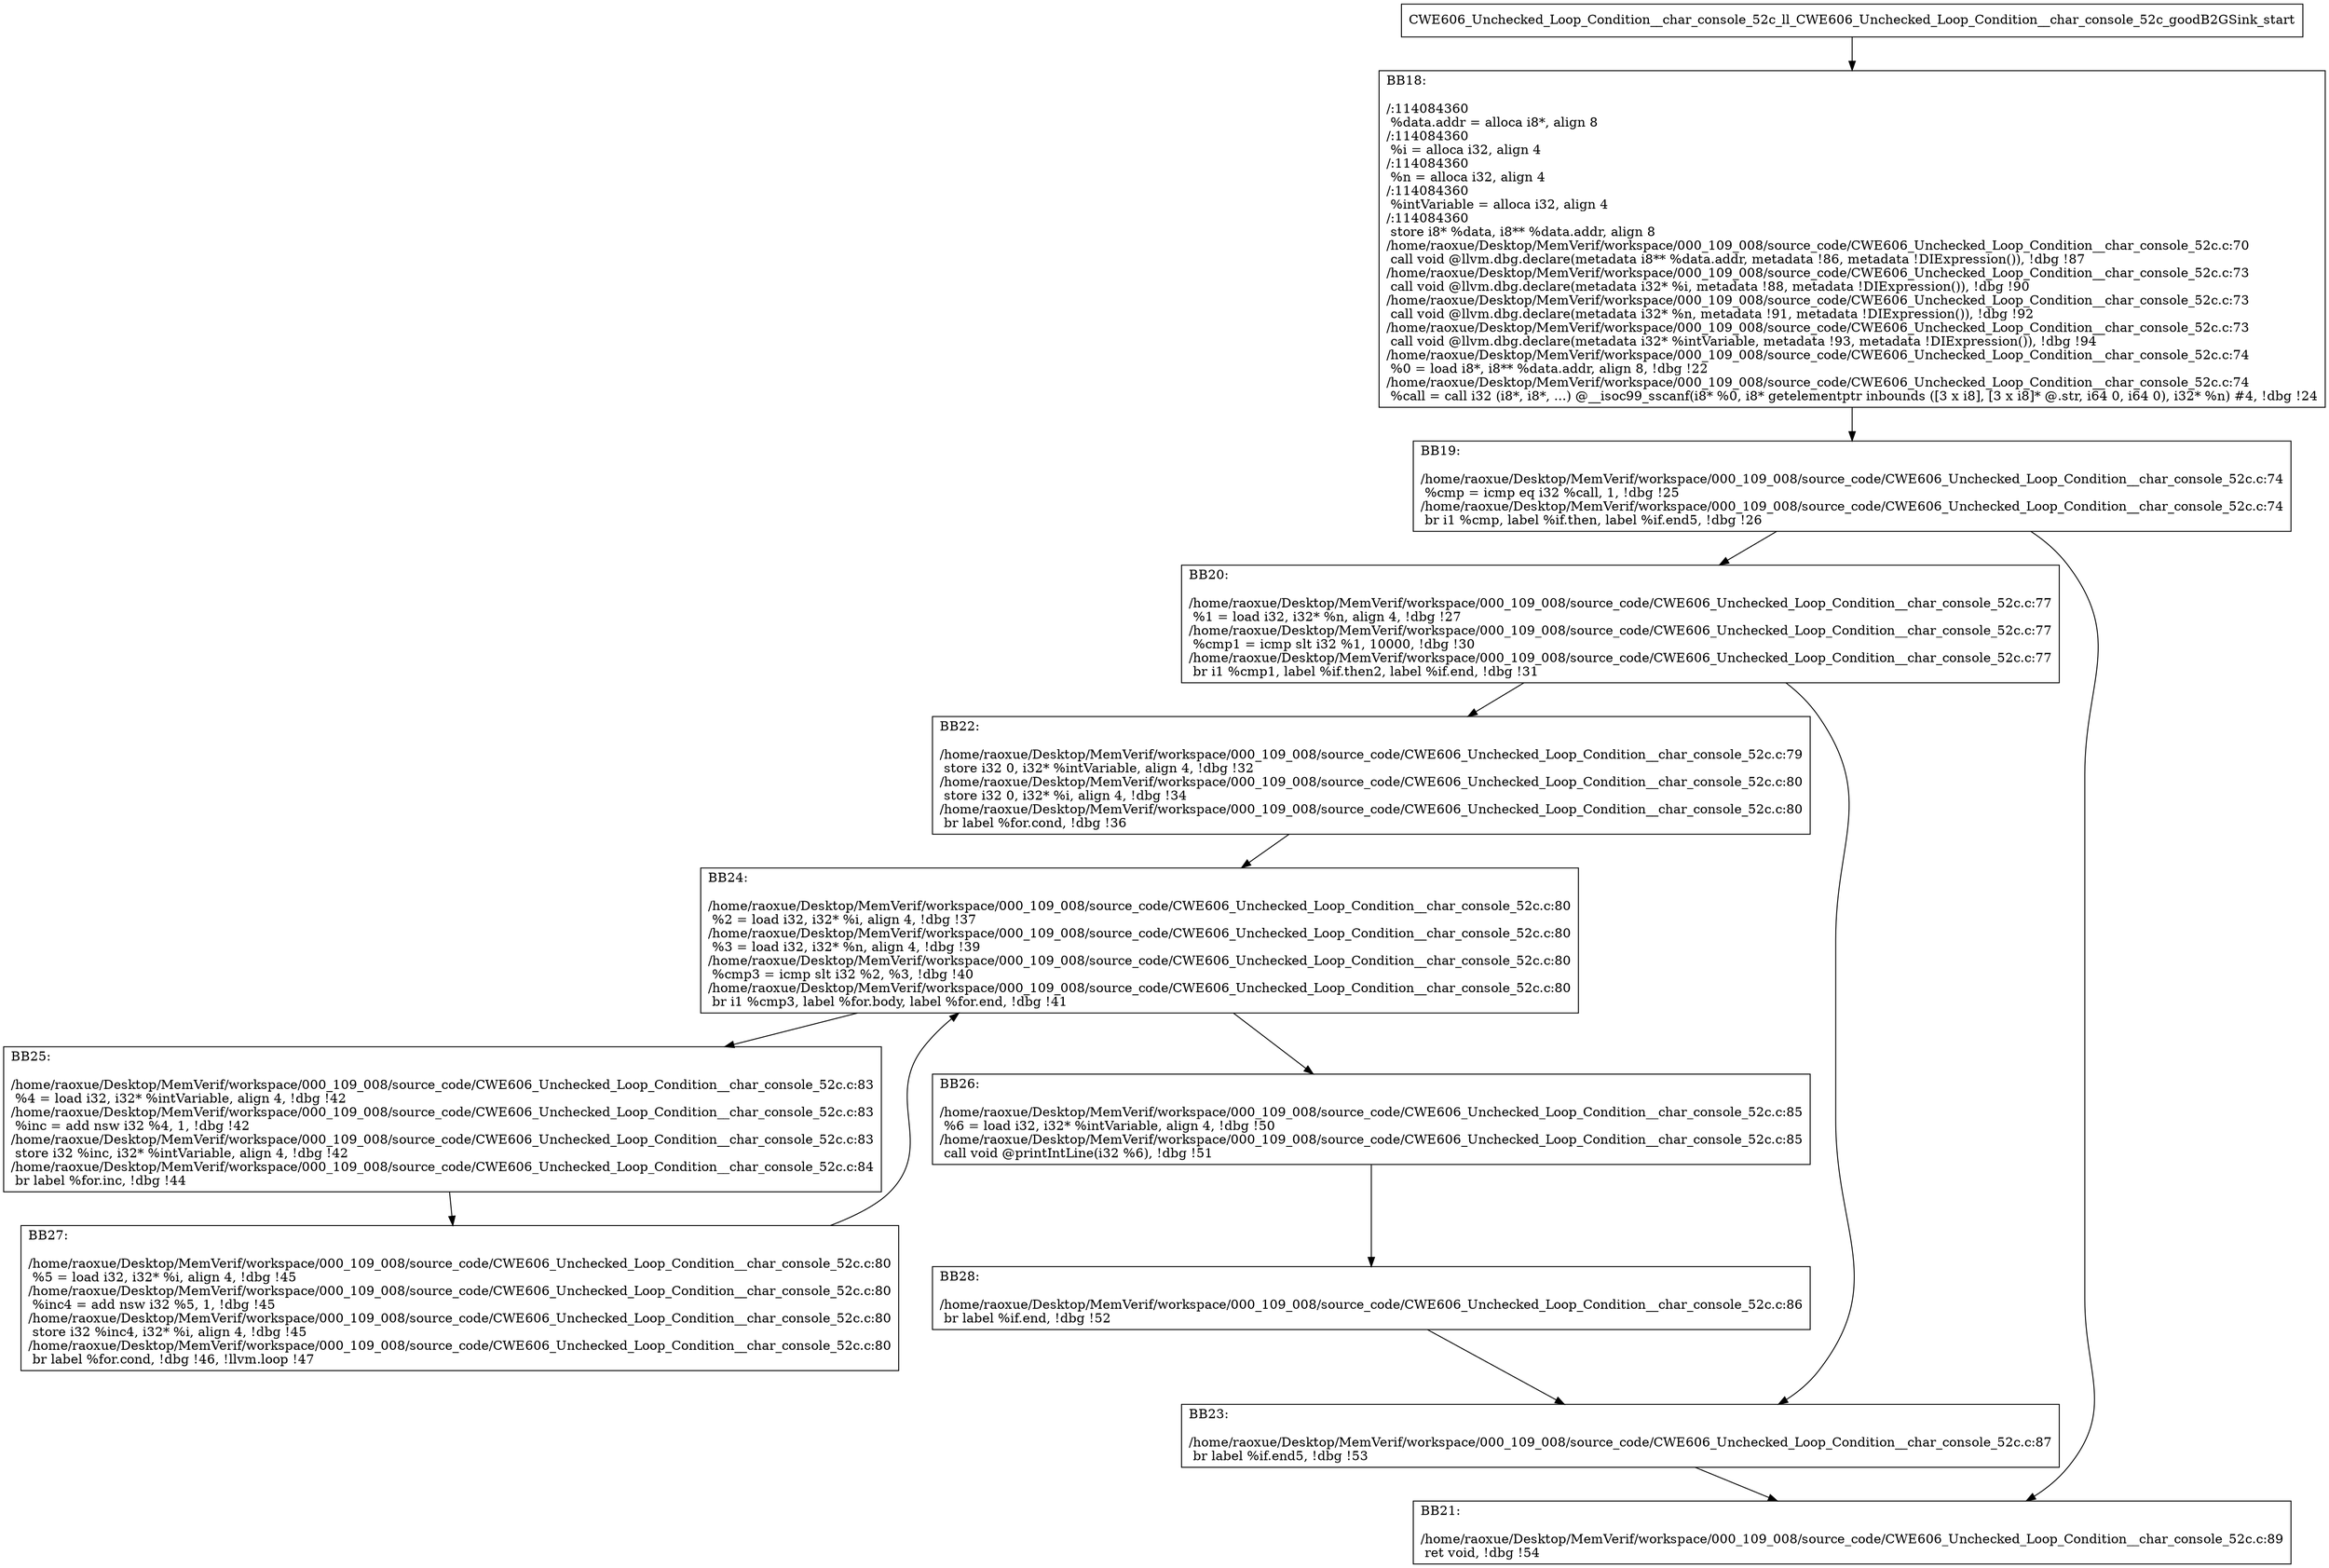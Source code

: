 digraph "CFG for'CWE606_Unchecked_Loop_Condition__char_console_52c_ll_CWE606_Unchecked_Loop_Condition__char_console_52c_goodB2GSink' function" {
	BBCWE606_Unchecked_Loop_Condition__char_console_52c_ll_CWE606_Unchecked_Loop_Condition__char_console_52c_goodB2GSink_start[shape=record,label="{CWE606_Unchecked_Loop_Condition__char_console_52c_ll_CWE606_Unchecked_Loop_Condition__char_console_52c_goodB2GSink_start}"];
	BBCWE606_Unchecked_Loop_Condition__char_console_52c_ll_CWE606_Unchecked_Loop_Condition__char_console_52c_goodB2GSink_start-> CWE606_Unchecked_Loop_Condition__char_console_52c_ll_CWE606_Unchecked_Loop_Condition__char_console_52c_goodB2GSinkBB18;
	CWE606_Unchecked_Loop_Condition__char_console_52c_ll_CWE606_Unchecked_Loop_Condition__char_console_52c_goodB2GSinkBB18 [shape=record, label="{BB18:\l\l/:114084360\l
  %data.addr = alloca i8*, align 8\l
/:114084360\l
  %i = alloca i32, align 4\l
/:114084360\l
  %n = alloca i32, align 4\l
/:114084360\l
  %intVariable = alloca i32, align 4\l
/:114084360\l
  store i8* %data, i8** %data.addr, align 8\l
/home/raoxue/Desktop/MemVerif/workspace/000_109_008/source_code/CWE606_Unchecked_Loop_Condition__char_console_52c.c:70\l
  call void @llvm.dbg.declare(metadata i8** %data.addr, metadata !86, metadata !DIExpression()), !dbg !87\l
/home/raoxue/Desktop/MemVerif/workspace/000_109_008/source_code/CWE606_Unchecked_Loop_Condition__char_console_52c.c:73\l
  call void @llvm.dbg.declare(metadata i32* %i, metadata !88, metadata !DIExpression()), !dbg !90\l
/home/raoxue/Desktop/MemVerif/workspace/000_109_008/source_code/CWE606_Unchecked_Loop_Condition__char_console_52c.c:73\l
  call void @llvm.dbg.declare(metadata i32* %n, metadata !91, metadata !DIExpression()), !dbg !92\l
/home/raoxue/Desktop/MemVerif/workspace/000_109_008/source_code/CWE606_Unchecked_Loop_Condition__char_console_52c.c:73\l
  call void @llvm.dbg.declare(metadata i32* %intVariable, metadata !93, metadata !DIExpression()), !dbg !94\l
/home/raoxue/Desktop/MemVerif/workspace/000_109_008/source_code/CWE606_Unchecked_Loop_Condition__char_console_52c.c:74\l
  %0 = load i8*, i8** %data.addr, align 8, !dbg !22\l
/home/raoxue/Desktop/MemVerif/workspace/000_109_008/source_code/CWE606_Unchecked_Loop_Condition__char_console_52c.c:74\l
  %call = call i32 (i8*, i8*, ...) @__isoc99_sscanf(i8* %0, i8* getelementptr inbounds ([3 x i8], [3 x i8]* @.str, i64 0, i64 0), i32* %n) #4, !dbg !24\l
}"];
	CWE606_Unchecked_Loop_Condition__char_console_52c_ll_CWE606_Unchecked_Loop_Condition__char_console_52c_goodB2GSinkBB18-> CWE606_Unchecked_Loop_Condition__char_console_52c_ll_CWE606_Unchecked_Loop_Condition__char_console_52c_goodB2GSinkBB19;
	CWE606_Unchecked_Loop_Condition__char_console_52c_ll_CWE606_Unchecked_Loop_Condition__char_console_52c_goodB2GSinkBB19 [shape=record, label="{BB19:\l\l/home/raoxue/Desktop/MemVerif/workspace/000_109_008/source_code/CWE606_Unchecked_Loop_Condition__char_console_52c.c:74\l
  %cmp = icmp eq i32 %call, 1, !dbg !25\l
/home/raoxue/Desktop/MemVerif/workspace/000_109_008/source_code/CWE606_Unchecked_Loop_Condition__char_console_52c.c:74\l
  br i1 %cmp, label %if.then, label %if.end5, !dbg !26\l
}"];
	CWE606_Unchecked_Loop_Condition__char_console_52c_ll_CWE606_Unchecked_Loop_Condition__char_console_52c_goodB2GSinkBB19-> CWE606_Unchecked_Loop_Condition__char_console_52c_ll_CWE606_Unchecked_Loop_Condition__char_console_52c_goodB2GSinkBB20;
	CWE606_Unchecked_Loop_Condition__char_console_52c_ll_CWE606_Unchecked_Loop_Condition__char_console_52c_goodB2GSinkBB19-> CWE606_Unchecked_Loop_Condition__char_console_52c_ll_CWE606_Unchecked_Loop_Condition__char_console_52c_goodB2GSinkBB21;
	CWE606_Unchecked_Loop_Condition__char_console_52c_ll_CWE606_Unchecked_Loop_Condition__char_console_52c_goodB2GSinkBB20 [shape=record, label="{BB20:\l\l/home/raoxue/Desktop/MemVerif/workspace/000_109_008/source_code/CWE606_Unchecked_Loop_Condition__char_console_52c.c:77\l
  %1 = load i32, i32* %n, align 4, !dbg !27\l
/home/raoxue/Desktop/MemVerif/workspace/000_109_008/source_code/CWE606_Unchecked_Loop_Condition__char_console_52c.c:77\l
  %cmp1 = icmp slt i32 %1, 10000, !dbg !30\l
/home/raoxue/Desktop/MemVerif/workspace/000_109_008/source_code/CWE606_Unchecked_Loop_Condition__char_console_52c.c:77\l
  br i1 %cmp1, label %if.then2, label %if.end, !dbg !31\l
}"];
	CWE606_Unchecked_Loop_Condition__char_console_52c_ll_CWE606_Unchecked_Loop_Condition__char_console_52c_goodB2GSinkBB20-> CWE606_Unchecked_Loop_Condition__char_console_52c_ll_CWE606_Unchecked_Loop_Condition__char_console_52c_goodB2GSinkBB22;
	CWE606_Unchecked_Loop_Condition__char_console_52c_ll_CWE606_Unchecked_Loop_Condition__char_console_52c_goodB2GSinkBB20-> CWE606_Unchecked_Loop_Condition__char_console_52c_ll_CWE606_Unchecked_Loop_Condition__char_console_52c_goodB2GSinkBB23;
	CWE606_Unchecked_Loop_Condition__char_console_52c_ll_CWE606_Unchecked_Loop_Condition__char_console_52c_goodB2GSinkBB22 [shape=record, label="{BB22:\l\l/home/raoxue/Desktop/MemVerif/workspace/000_109_008/source_code/CWE606_Unchecked_Loop_Condition__char_console_52c.c:79\l
  store i32 0, i32* %intVariable, align 4, !dbg !32\l
/home/raoxue/Desktop/MemVerif/workspace/000_109_008/source_code/CWE606_Unchecked_Loop_Condition__char_console_52c.c:80\l
  store i32 0, i32* %i, align 4, !dbg !34\l
/home/raoxue/Desktop/MemVerif/workspace/000_109_008/source_code/CWE606_Unchecked_Loop_Condition__char_console_52c.c:80\l
  br label %for.cond, !dbg !36\l
}"];
	CWE606_Unchecked_Loop_Condition__char_console_52c_ll_CWE606_Unchecked_Loop_Condition__char_console_52c_goodB2GSinkBB22-> CWE606_Unchecked_Loop_Condition__char_console_52c_ll_CWE606_Unchecked_Loop_Condition__char_console_52c_goodB2GSinkBB24;
	CWE606_Unchecked_Loop_Condition__char_console_52c_ll_CWE606_Unchecked_Loop_Condition__char_console_52c_goodB2GSinkBB24 [shape=record, label="{BB24:\l\l/home/raoxue/Desktop/MemVerif/workspace/000_109_008/source_code/CWE606_Unchecked_Loop_Condition__char_console_52c.c:80\l
  %2 = load i32, i32* %i, align 4, !dbg !37\l
/home/raoxue/Desktop/MemVerif/workspace/000_109_008/source_code/CWE606_Unchecked_Loop_Condition__char_console_52c.c:80\l
  %3 = load i32, i32* %n, align 4, !dbg !39\l
/home/raoxue/Desktop/MemVerif/workspace/000_109_008/source_code/CWE606_Unchecked_Loop_Condition__char_console_52c.c:80\l
  %cmp3 = icmp slt i32 %2, %3, !dbg !40\l
/home/raoxue/Desktop/MemVerif/workspace/000_109_008/source_code/CWE606_Unchecked_Loop_Condition__char_console_52c.c:80\l
  br i1 %cmp3, label %for.body, label %for.end, !dbg !41\l
}"];
	CWE606_Unchecked_Loop_Condition__char_console_52c_ll_CWE606_Unchecked_Loop_Condition__char_console_52c_goodB2GSinkBB24-> CWE606_Unchecked_Loop_Condition__char_console_52c_ll_CWE606_Unchecked_Loop_Condition__char_console_52c_goodB2GSinkBB25;
	CWE606_Unchecked_Loop_Condition__char_console_52c_ll_CWE606_Unchecked_Loop_Condition__char_console_52c_goodB2GSinkBB24-> CWE606_Unchecked_Loop_Condition__char_console_52c_ll_CWE606_Unchecked_Loop_Condition__char_console_52c_goodB2GSinkBB26;
	CWE606_Unchecked_Loop_Condition__char_console_52c_ll_CWE606_Unchecked_Loop_Condition__char_console_52c_goodB2GSinkBB25 [shape=record, label="{BB25:\l\l/home/raoxue/Desktop/MemVerif/workspace/000_109_008/source_code/CWE606_Unchecked_Loop_Condition__char_console_52c.c:83\l
  %4 = load i32, i32* %intVariable, align 4, !dbg !42\l
/home/raoxue/Desktop/MemVerif/workspace/000_109_008/source_code/CWE606_Unchecked_Loop_Condition__char_console_52c.c:83\l
  %inc = add nsw i32 %4, 1, !dbg !42\l
/home/raoxue/Desktop/MemVerif/workspace/000_109_008/source_code/CWE606_Unchecked_Loop_Condition__char_console_52c.c:83\l
  store i32 %inc, i32* %intVariable, align 4, !dbg !42\l
/home/raoxue/Desktop/MemVerif/workspace/000_109_008/source_code/CWE606_Unchecked_Loop_Condition__char_console_52c.c:84\l
  br label %for.inc, !dbg !44\l
}"];
	CWE606_Unchecked_Loop_Condition__char_console_52c_ll_CWE606_Unchecked_Loop_Condition__char_console_52c_goodB2GSinkBB25-> CWE606_Unchecked_Loop_Condition__char_console_52c_ll_CWE606_Unchecked_Loop_Condition__char_console_52c_goodB2GSinkBB27;
	CWE606_Unchecked_Loop_Condition__char_console_52c_ll_CWE606_Unchecked_Loop_Condition__char_console_52c_goodB2GSinkBB27 [shape=record, label="{BB27:\l\l/home/raoxue/Desktop/MemVerif/workspace/000_109_008/source_code/CWE606_Unchecked_Loop_Condition__char_console_52c.c:80\l
  %5 = load i32, i32* %i, align 4, !dbg !45\l
/home/raoxue/Desktop/MemVerif/workspace/000_109_008/source_code/CWE606_Unchecked_Loop_Condition__char_console_52c.c:80\l
  %inc4 = add nsw i32 %5, 1, !dbg !45\l
/home/raoxue/Desktop/MemVerif/workspace/000_109_008/source_code/CWE606_Unchecked_Loop_Condition__char_console_52c.c:80\l
  store i32 %inc4, i32* %i, align 4, !dbg !45\l
/home/raoxue/Desktop/MemVerif/workspace/000_109_008/source_code/CWE606_Unchecked_Loop_Condition__char_console_52c.c:80\l
  br label %for.cond, !dbg !46, !llvm.loop !47\l
}"];
	CWE606_Unchecked_Loop_Condition__char_console_52c_ll_CWE606_Unchecked_Loop_Condition__char_console_52c_goodB2GSinkBB27-> CWE606_Unchecked_Loop_Condition__char_console_52c_ll_CWE606_Unchecked_Loop_Condition__char_console_52c_goodB2GSinkBB24;
	CWE606_Unchecked_Loop_Condition__char_console_52c_ll_CWE606_Unchecked_Loop_Condition__char_console_52c_goodB2GSinkBB26 [shape=record, label="{BB26:\l\l/home/raoxue/Desktop/MemVerif/workspace/000_109_008/source_code/CWE606_Unchecked_Loop_Condition__char_console_52c.c:85\l
  %6 = load i32, i32* %intVariable, align 4, !dbg !50\l
/home/raoxue/Desktop/MemVerif/workspace/000_109_008/source_code/CWE606_Unchecked_Loop_Condition__char_console_52c.c:85\l
  call void @printIntLine(i32 %6), !dbg !51\l
}"];
	CWE606_Unchecked_Loop_Condition__char_console_52c_ll_CWE606_Unchecked_Loop_Condition__char_console_52c_goodB2GSinkBB26-> CWE606_Unchecked_Loop_Condition__char_console_52c_ll_CWE606_Unchecked_Loop_Condition__char_console_52c_goodB2GSinkBB28;
	CWE606_Unchecked_Loop_Condition__char_console_52c_ll_CWE606_Unchecked_Loop_Condition__char_console_52c_goodB2GSinkBB28 [shape=record, label="{BB28:\l\l/home/raoxue/Desktop/MemVerif/workspace/000_109_008/source_code/CWE606_Unchecked_Loop_Condition__char_console_52c.c:86\l
  br label %if.end, !dbg !52\l
}"];
	CWE606_Unchecked_Loop_Condition__char_console_52c_ll_CWE606_Unchecked_Loop_Condition__char_console_52c_goodB2GSinkBB28-> CWE606_Unchecked_Loop_Condition__char_console_52c_ll_CWE606_Unchecked_Loop_Condition__char_console_52c_goodB2GSinkBB23;
	CWE606_Unchecked_Loop_Condition__char_console_52c_ll_CWE606_Unchecked_Loop_Condition__char_console_52c_goodB2GSinkBB23 [shape=record, label="{BB23:\l\l/home/raoxue/Desktop/MemVerif/workspace/000_109_008/source_code/CWE606_Unchecked_Loop_Condition__char_console_52c.c:87\l
  br label %if.end5, !dbg !53\l
}"];
	CWE606_Unchecked_Loop_Condition__char_console_52c_ll_CWE606_Unchecked_Loop_Condition__char_console_52c_goodB2GSinkBB23-> CWE606_Unchecked_Loop_Condition__char_console_52c_ll_CWE606_Unchecked_Loop_Condition__char_console_52c_goodB2GSinkBB21;
	CWE606_Unchecked_Loop_Condition__char_console_52c_ll_CWE606_Unchecked_Loop_Condition__char_console_52c_goodB2GSinkBB21 [shape=record, label="{BB21:\l\l/home/raoxue/Desktop/MemVerif/workspace/000_109_008/source_code/CWE606_Unchecked_Loop_Condition__char_console_52c.c:89\l
  ret void, !dbg !54\l
}"];
}
